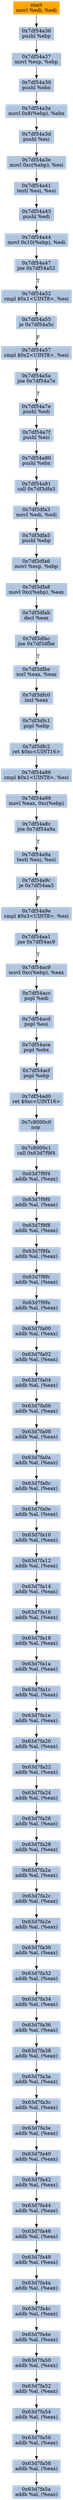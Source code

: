 digraph G {
node[shape=rectangle,style=filled,fillcolor=lightsteelblue,color=lightsteelblue]
bgcolor="transparent"
a0x7df54a34movl_edi_edi[label="start\nmovl %edi, %edi",color="lightgrey",fillcolor="orange"];
a0x7df54a36pushl_ebp[label="0x7df54a36\npushl %ebp"];
a0x7df54a37movl_esp_ebp[label="0x7df54a37\nmovl %esp, %ebp"];
a0x7df54a39pushl_ebx[label="0x7df54a39\npushl %ebx"];
a0x7df54a3amovl_0x8ebp__ebx[label="0x7df54a3a\nmovl 0x8(%ebp), %ebx"];
a0x7df54a3dpushl_esi[label="0x7df54a3d\npushl %esi"];
a0x7df54a3emovl_0xcebp__esi[label="0x7df54a3e\nmovl 0xc(%ebp), %esi"];
a0x7df54a41testl_esi_esi[label="0x7df54a41\ntestl %esi, %esi"];
a0x7df54a43pushl_edi[label="0x7df54a43\npushl %edi"];
a0x7df54a44movl_0x10ebp__edi[label="0x7df54a44\nmovl 0x10(%ebp), %edi"];
a0x7df54a47jne_0x7df54a52[label="0x7df54a47\njne 0x7df54a52"];
a0x7df54a52cmpl_0x1UINT8_esi[label="0x7df54a52\ncmpl $0x1<UINT8>, %esi"];
a0x7df54a55je_0x7df54a5c[label="0x7df54a55\nje 0x7df54a5c"];
a0x7df54a57cmpl_0x2UINT8_esi[label="0x7df54a57\ncmpl $0x2<UINT8>, %esi"];
a0x7df54a5ajne_0x7df54a7e[label="0x7df54a5a\njne 0x7df54a7e"];
a0x7df54a7epushl_edi[label="0x7df54a7e\npushl %edi"];
a0x7df54a7fpushl_esi[label="0x7df54a7f\npushl %esi"];
a0x7df54a80pushl_ebx[label="0x7df54a80\npushl %ebx"];
a0x7df54a81call_0x7df3dfa3[label="0x7df54a81\ncall 0x7df3dfa3"];
a0x7df3dfa3movl_edi_edi[label="0x7df3dfa3\nmovl %edi, %edi"];
a0x7df3dfa5pushl_ebp[label="0x7df3dfa5\npushl %ebp"];
a0x7df3dfa6movl_esp_ebp[label="0x7df3dfa6\nmovl %esp, %ebp"];
a0x7df3dfa8movl_0xcebp__eax[label="0x7df3dfa8\nmovl 0xc(%ebp), %eax"];
a0x7df3dfabdecl_eax[label="0x7df3dfab\ndecl %eax"];
a0x7df3dfacjne_0x7df3dfbe[label="0x7df3dfac\njne 0x7df3dfbe"];
a0x7df3dfbexorl_eax_eax[label="0x7df3dfbe\nxorl %eax, %eax"];
a0x7df3dfc0incl_eax[label="0x7df3dfc0\nincl %eax"];
a0x7df3dfc1popl_ebp[label="0x7df3dfc1\npopl %ebp"];
a0x7df3dfc2ret_0xcUINT16[label="0x7df3dfc2\nret $0xc<UINT16>"];
a0x7df54a86cmpl_0x1UINT8_esi[label="0x7df54a86\ncmpl $0x1<UINT8>, %esi"];
a0x7df54a89movl_eax_0xcebp_[label="0x7df54a89\nmovl %eax, 0xc(%ebp)"];
a0x7df54a8cjne_0x7df54a9a[label="0x7df54a8c\njne 0x7df54a9a"];
a0x7df54a9atestl_esi_esi[label="0x7df54a9a\ntestl %esi, %esi"];
a0x7df54a9cje_0x7df54aa3[label="0x7df54a9c\nje 0x7df54aa3"];
a0x7df54a9ecmpl_0x3UINT8_esi[label="0x7df54a9e\ncmpl $0x3<UINT8>, %esi"];
a0x7df54aa1jne_0x7df54ac9[label="0x7df54aa1\njne 0x7df54ac9"];
a0x7df54ac9movl_0xcebp__eax[label="0x7df54ac9\nmovl 0xc(%ebp), %eax"];
a0x7df54accpopl_edi[label="0x7df54acc\npopl %edi"];
a0x7df54acdpopl_esi[label="0x7df54acd\npopl %esi"];
a0x7df54acepopl_ebx[label="0x7df54ace\npopl %ebx"];
a0x7df54acfpopl_ebp[label="0x7df54acf\npopl %ebp"];
a0x7df54ad0ret_0xcUINT16[label="0x7df54ad0\nret $0xc<UINT16>"];
a0x7c8000c0nop_[label="0x7c8000c0\nnop "];
a0x7c8000c1call_0x63d7f9f4[label="0x7c8000c1\ncall 0x63d7f9f4"];
a0x63d7f9f4addb_al_eax_[label="0x63d7f9f4\naddb %al, (%eax)"];
a0x63d7f9f6addb_al_eax_[label="0x63d7f9f6\naddb %al, (%eax)"];
a0x63d7f9f8addb_al_eax_[label="0x63d7f9f8\naddb %al, (%eax)"];
a0x63d7f9faaddb_al_eax_[label="0x63d7f9fa\naddb %al, (%eax)"];
a0x63d7f9fcaddb_al_eax_[label="0x63d7f9fc\naddb %al, (%eax)"];
a0x63d7f9feaddb_al_eax_[label="0x63d7f9fe\naddb %al, (%eax)"];
a0x63d7fa00addb_al_eax_[label="0x63d7fa00\naddb %al, (%eax)"];
a0x63d7fa02addb_al_eax_[label="0x63d7fa02\naddb %al, (%eax)"];
a0x63d7fa04addb_al_eax_[label="0x63d7fa04\naddb %al, (%eax)"];
a0x63d7fa06addb_al_eax_[label="0x63d7fa06\naddb %al, (%eax)"];
a0x63d7fa08addb_al_eax_[label="0x63d7fa08\naddb %al, (%eax)"];
a0x63d7fa0aaddb_al_eax_[label="0x63d7fa0a\naddb %al, (%eax)"];
a0x63d7fa0caddb_al_eax_[label="0x63d7fa0c\naddb %al, (%eax)"];
a0x63d7fa0eaddb_al_eax_[label="0x63d7fa0e\naddb %al, (%eax)"];
a0x63d7fa10addb_al_eax_[label="0x63d7fa10\naddb %al, (%eax)"];
a0x63d7fa12addb_al_eax_[label="0x63d7fa12\naddb %al, (%eax)"];
a0x63d7fa14addb_al_eax_[label="0x63d7fa14\naddb %al, (%eax)"];
a0x63d7fa16addb_al_eax_[label="0x63d7fa16\naddb %al, (%eax)"];
a0x63d7fa18addb_al_eax_[label="0x63d7fa18\naddb %al, (%eax)"];
a0x63d7fa1aaddb_al_eax_[label="0x63d7fa1a\naddb %al, (%eax)"];
a0x63d7fa1caddb_al_eax_[label="0x63d7fa1c\naddb %al, (%eax)"];
a0x63d7fa1eaddb_al_eax_[label="0x63d7fa1e\naddb %al, (%eax)"];
a0x63d7fa20addb_al_eax_[label="0x63d7fa20\naddb %al, (%eax)"];
a0x63d7fa22addb_al_eax_[label="0x63d7fa22\naddb %al, (%eax)"];
a0x63d7fa24addb_al_eax_[label="0x63d7fa24\naddb %al, (%eax)"];
a0x63d7fa26addb_al_eax_[label="0x63d7fa26\naddb %al, (%eax)"];
a0x63d7fa28addb_al_eax_[label="0x63d7fa28\naddb %al, (%eax)"];
a0x63d7fa2aaddb_al_eax_[label="0x63d7fa2a\naddb %al, (%eax)"];
a0x63d7fa2caddb_al_eax_[label="0x63d7fa2c\naddb %al, (%eax)"];
a0x63d7fa2eaddb_al_eax_[label="0x63d7fa2e\naddb %al, (%eax)"];
a0x63d7fa30addb_al_eax_[label="0x63d7fa30\naddb %al, (%eax)"];
a0x63d7fa32addb_al_eax_[label="0x63d7fa32\naddb %al, (%eax)"];
a0x63d7fa34addb_al_eax_[label="0x63d7fa34\naddb %al, (%eax)"];
a0x63d7fa36addb_al_eax_[label="0x63d7fa36\naddb %al, (%eax)"];
a0x63d7fa38addb_al_eax_[label="0x63d7fa38\naddb %al, (%eax)"];
a0x63d7fa3aaddb_al_eax_[label="0x63d7fa3a\naddb %al, (%eax)"];
a0x63d7fa3caddb_al_eax_[label="0x63d7fa3c\naddb %al, (%eax)"];
a0x63d7fa3eaddb_al_eax_[label="0x63d7fa3e\naddb %al, (%eax)"];
a0x63d7fa40addb_al_eax_[label="0x63d7fa40\naddb %al, (%eax)"];
a0x63d7fa42addb_al_eax_[label="0x63d7fa42\naddb %al, (%eax)"];
a0x63d7fa44addb_al_eax_[label="0x63d7fa44\naddb %al, (%eax)"];
a0x63d7fa46addb_al_eax_[label="0x63d7fa46\naddb %al, (%eax)"];
a0x63d7fa48addb_al_eax_[label="0x63d7fa48\naddb %al, (%eax)"];
a0x63d7fa4aaddb_al_eax_[label="0x63d7fa4a\naddb %al, (%eax)"];
a0x63d7fa4caddb_al_eax_[label="0x63d7fa4c\naddb %al, (%eax)"];
a0x63d7fa4eaddb_al_eax_[label="0x63d7fa4e\naddb %al, (%eax)"];
a0x63d7fa50addb_al_eax_[label="0x63d7fa50\naddb %al, (%eax)"];
a0x63d7fa52addb_al_eax_[label="0x63d7fa52\naddb %al, (%eax)"];
a0x63d7fa54addb_al_eax_[label="0x63d7fa54\naddb %al, (%eax)"];
a0x63d7fa56addb_al_eax_[label="0x63d7fa56\naddb %al, (%eax)"];
a0x63d7fa58addb_al_eax_[label="0x63d7fa58\naddb %al, (%eax)"];
a0x63d7fa5aaddb_al_eax_[label="0x63d7fa5a\naddb %al, (%eax)"];
a0x7df54a34movl_edi_edi -> a0x7df54a36pushl_ebp [color="#000000"];
a0x7df54a36pushl_ebp -> a0x7df54a37movl_esp_ebp [color="#000000"];
a0x7df54a37movl_esp_ebp -> a0x7df54a39pushl_ebx [color="#000000"];
a0x7df54a39pushl_ebx -> a0x7df54a3amovl_0x8ebp__ebx [color="#000000"];
a0x7df54a3amovl_0x8ebp__ebx -> a0x7df54a3dpushl_esi [color="#000000"];
a0x7df54a3dpushl_esi -> a0x7df54a3emovl_0xcebp__esi [color="#000000"];
a0x7df54a3emovl_0xcebp__esi -> a0x7df54a41testl_esi_esi [color="#000000"];
a0x7df54a41testl_esi_esi -> a0x7df54a43pushl_edi [color="#000000"];
a0x7df54a43pushl_edi -> a0x7df54a44movl_0x10ebp__edi [color="#000000"];
a0x7df54a44movl_0x10ebp__edi -> a0x7df54a47jne_0x7df54a52 [color="#000000"];
a0x7df54a47jne_0x7df54a52 -> a0x7df54a52cmpl_0x1UINT8_esi [color="#000000",label="T"];
a0x7df54a52cmpl_0x1UINT8_esi -> a0x7df54a55je_0x7df54a5c [color="#000000"];
a0x7df54a55je_0x7df54a5c -> a0x7df54a57cmpl_0x2UINT8_esi [color="#000000",label="F"];
a0x7df54a57cmpl_0x2UINT8_esi -> a0x7df54a5ajne_0x7df54a7e [color="#000000"];
a0x7df54a5ajne_0x7df54a7e -> a0x7df54a7epushl_edi [color="#000000",label="T"];
a0x7df54a7epushl_edi -> a0x7df54a7fpushl_esi [color="#000000"];
a0x7df54a7fpushl_esi -> a0x7df54a80pushl_ebx [color="#000000"];
a0x7df54a80pushl_ebx -> a0x7df54a81call_0x7df3dfa3 [color="#000000"];
a0x7df54a81call_0x7df3dfa3 -> a0x7df3dfa3movl_edi_edi [color="#000000"];
a0x7df3dfa3movl_edi_edi -> a0x7df3dfa5pushl_ebp [color="#000000"];
a0x7df3dfa5pushl_ebp -> a0x7df3dfa6movl_esp_ebp [color="#000000"];
a0x7df3dfa6movl_esp_ebp -> a0x7df3dfa8movl_0xcebp__eax [color="#000000"];
a0x7df3dfa8movl_0xcebp__eax -> a0x7df3dfabdecl_eax [color="#000000"];
a0x7df3dfabdecl_eax -> a0x7df3dfacjne_0x7df3dfbe [color="#000000"];
a0x7df3dfacjne_0x7df3dfbe -> a0x7df3dfbexorl_eax_eax [color="#000000",label="T"];
a0x7df3dfbexorl_eax_eax -> a0x7df3dfc0incl_eax [color="#000000"];
a0x7df3dfc0incl_eax -> a0x7df3dfc1popl_ebp [color="#000000"];
a0x7df3dfc1popl_ebp -> a0x7df3dfc2ret_0xcUINT16 [color="#000000"];
a0x7df3dfc2ret_0xcUINT16 -> a0x7df54a86cmpl_0x1UINT8_esi [color="#000000"];
a0x7df54a86cmpl_0x1UINT8_esi -> a0x7df54a89movl_eax_0xcebp_ [color="#000000"];
a0x7df54a89movl_eax_0xcebp_ -> a0x7df54a8cjne_0x7df54a9a [color="#000000"];
a0x7df54a8cjne_0x7df54a9a -> a0x7df54a9atestl_esi_esi [color="#000000",label="T"];
a0x7df54a9atestl_esi_esi -> a0x7df54a9cje_0x7df54aa3 [color="#000000"];
a0x7df54a9cje_0x7df54aa3 -> a0x7df54a9ecmpl_0x3UINT8_esi [color="#000000",label="F"];
a0x7df54a9ecmpl_0x3UINT8_esi -> a0x7df54aa1jne_0x7df54ac9 [color="#000000"];
a0x7df54aa1jne_0x7df54ac9 -> a0x7df54ac9movl_0xcebp__eax [color="#000000",label="T"];
a0x7df54ac9movl_0xcebp__eax -> a0x7df54accpopl_edi [color="#000000"];
a0x7df54accpopl_edi -> a0x7df54acdpopl_esi [color="#000000"];
a0x7df54acdpopl_esi -> a0x7df54acepopl_ebx [color="#000000"];
a0x7df54acepopl_ebx -> a0x7df54acfpopl_ebp [color="#000000"];
a0x7df54acfpopl_ebp -> a0x7df54ad0ret_0xcUINT16 [color="#000000"];
a0x7df54ad0ret_0xcUINT16 -> a0x7c8000c0nop_ [color="#000000"];
a0x7c8000c0nop_ -> a0x7c8000c1call_0x63d7f9f4 [color="#000000"];
a0x7c8000c1call_0x63d7f9f4 -> a0x63d7f9f4addb_al_eax_ [color="#000000"];
a0x63d7f9f4addb_al_eax_ -> a0x63d7f9f6addb_al_eax_ [color="#000000"];
a0x63d7f9f6addb_al_eax_ -> a0x63d7f9f8addb_al_eax_ [color="#000000"];
a0x63d7f9f8addb_al_eax_ -> a0x63d7f9faaddb_al_eax_ [color="#000000"];
a0x63d7f9faaddb_al_eax_ -> a0x63d7f9fcaddb_al_eax_ [color="#000000"];
a0x63d7f9fcaddb_al_eax_ -> a0x63d7f9feaddb_al_eax_ [color="#000000"];
a0x63d7f9feaddb_al_eax_ -> a0x63d7fa00addb_al_eax_ [color="#000000"];
a0x63d7fa00addb_al_eax_ -> a0x63d7fa02addb_al_eax_ [color="#000000"];
a0x63d7fa02addb_al_eax_ -> a0x63d7fa04addb_al_eax_ [color="#000000"];
a0x63d7fa04addb_al_eax_ -> a0x63d7fa06addb_al_eax_ [color="#000000"];
a0x63d7fa06addb_al_eax_ -> a0x63d7fa08addb_al_eax_ [color="#000000"];
a0x63d7fa08addb_al_eax_ -> a0x63d7fa0aaddb_al_eax_ [color="#000000"];
a0x63d7fa0aaddb_al_eax_ -> a0x63d7fa0caddb_al_eax_ [color="#000000"];
a0x63d7fa0caddb_al_eax_ -> a0x63d7fa0eaddb_al_eax_ [color="#000000"];
a0x63d7fa0eaddb_al_eax_ -> a0x63d7fa10addb_al_eax_ [color="#000000"];
a0x63d7fa10addb_al_eax_ -> a0x63d7fa12addb_al_eax_ [color="#000000"];
a0x63d7fa12addb_al_eax_ -> a0x63d7fa14addb_al_eax_ [color="#000000"];
a0x63d7fa14addb_al_eax_ -> a0x63d7fa16addb_al_eax_ [color="#000000"];
a0x63d7fa16addb_al_eax_ -> a0x63d7fa18addb_al_eax_ [color="#000000"];
a0x63d7fa18addb_al_eax_ -> a0x63d7fa1aaddb_al_eax_ [color="#000000"];
a0x63d7fa1aaddb_al_eax_ -> a0x63d7fa1caddb_al_eax_ [color="#000000"];
a0x63d7fa1caddb_al_eax_ -> a0x63d7fa1eaddb_al_eax_ [color="#000000"];
a0x63d7fa1eaddb_al_eax_ -> a0x63d7fa20addb_al_eax_ [color="#000000"];
a0x63d7fa20addb_al_eax_ -> a0x63d7fa22addb_al_eax_ [color="#000000"];
a0x63d7fa22addb_al_eax_ -> a0x63d7fa24addb_al_eax_ [color="#000000"];
a0x63d7fa24addb_al_eax_ -> a0x63d7fa26addb_al_eax_ [color="#000000"];
a0x63d7fa26addb_al_eax_ -> a0x63d7fa28addb_al_eax_ [color="#000000"];
a0x63d7fa28addb_al_eax_ -> a0x63d7fa2aaddb_al_eax_ [color="#000000"];
a0x63d7fa2aaddb_al_eax_ -> a0x63d7fa2caddb_al_eax_ [color="#000000"];
a0x63d7fa2caddb_al_eax_ -> a0x63d7fa2eaddb_al_eax_ [color="#000000"];
a0x63d7fa2eaddb_al_eax_ -> a0x63d7fa30addb_al_eax_ [color="#000000"];
a0x63d7fa30addb_al_eax_ -> a0x63d7fa32addb_al_eax_ [color="#000000"];
a0x63d7fa32addb_al_eax_ -> a0x63d7fa34addb_al_eax_ [color="#000000"];
a0x63d7fa34addb_al_eax_ -> a0x63d7fa36addb_al_eax_ [color="#000000"];
a0x63d7fa36addb_al_eax_ -> a0x63d7fa38addb_al_eax_ [color="#000000"];
a0x63d7fa38addb_al_eax_ -> a0x63d7fa3aaddb_al_eax_ [color="#000000"];
a0x63d7fa3aaddb_al_eax_ -> a0x63d7fa3caddb_al_eax_ [color="#000000"];
a0x63d7fa3caddb_al_eax_ -> a0x63d7fa3eaddb_al_eax_ [color="#000000"];
a0x63d7fa3eaddb_al_eax_ -> a0x63d7fa40addb_al_eax_ [color="#000000"];
a0x63d7fa40addb_al_eax_ -> a0x63d7fa42addb_al_eax_ [color="#000000"];
a0x63d7fa42addb_al_eax_ -> a0x63d7fa44addb_al_eax_ [color="#000000"];
a0x63d7fa44addb_al_eax_ -> a0x63d7fa46addb_al_eax_ [color="#000000"];
a0x63d7fa46addb_al_eax_ -> a0x63d7fa48addb_al_eax_ [color="#000000"];
a0x63d7fa48addb_al_eax_ -> a0x63d7fa4aaddb_al_eax_ [color="#000000"];
a0x63d7fa4aaddb_al_eax_ -> a0x63d7fa4caddb_al_eax_ [color="#000000"];
a0x63d7fa4caddb_al_eax_ -> a0x63d7fa4eaddb_al_eax_ [color="#000000"];
a0x63d7fa4eaddb_al_eax_ -> a0x63d7fa50addb_al_eax_ [color="#000000"];
a0x63d7fa50addb_al_eax_ -> a0x63d7fa52addb_al_eax_ [color="#000000"];
a0x63d7fa52addb_al_eax_ -> a0x63d7fa54addb_al_eax_ [color="#000000"];
a0x63d7fa54addb_al_eax_ -> a0x63d7fa56addb_al_eax_ [color="#000000"];
a0x63d7fa56addb_al_eax_ -> a0x63d7fa58addb_al_eax_ [color="#000000"];
a0x63d7fa58addb_al_eax_ -> a0x63d7fa5aaddb_al_eax_ [color="#000000"];
}
